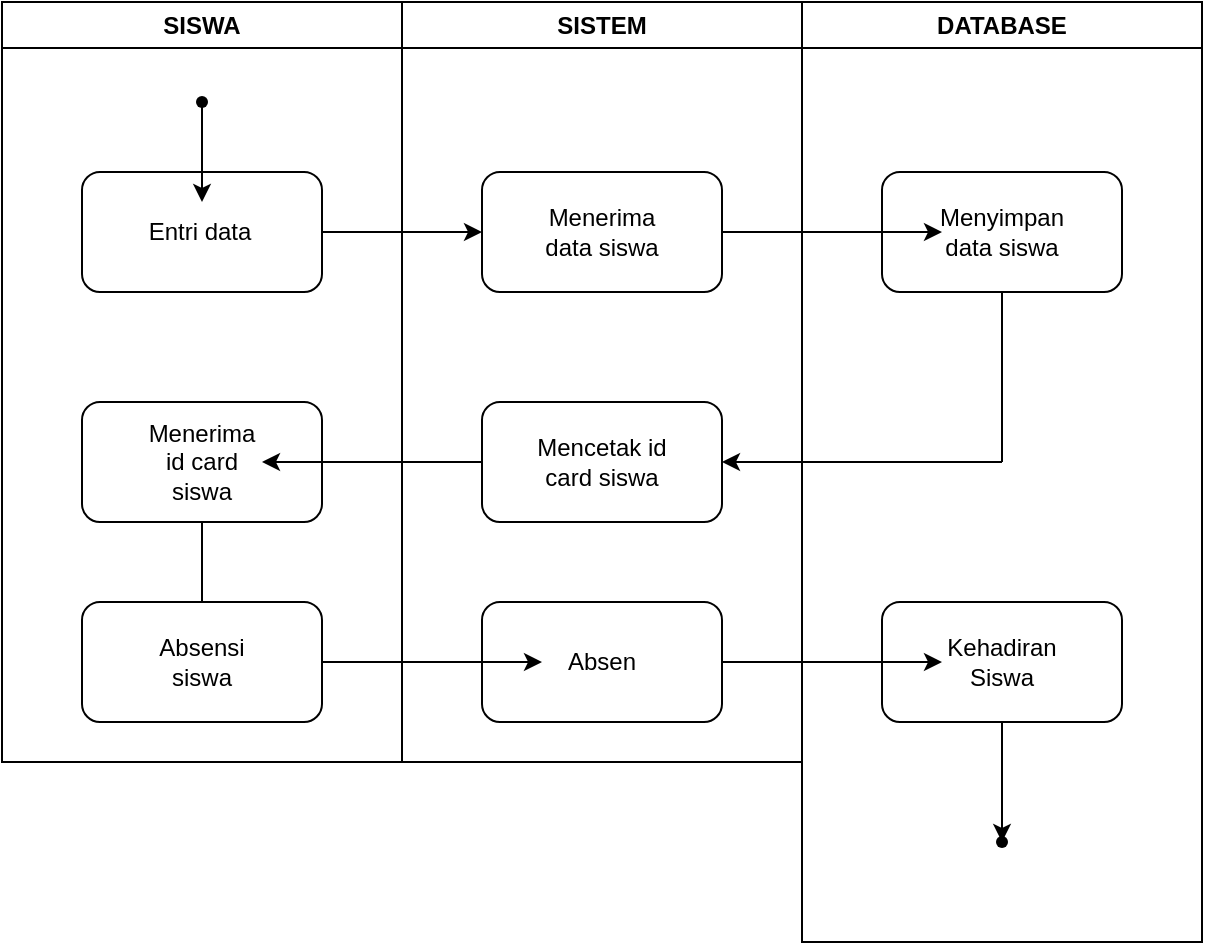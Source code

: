 <mxfile version="28.1.0">
  <diagram name="Halaman-1" id="24RyD05JRm9tAe9QrwIe">
    <mxGraphModel dx="786" dy="498" grid="1" gridSize="10" guides="1" tooltips="1" connect="1" arrows="1" fold="1" page="1" pageScale="1" pageWidth="827" pageHeight="1169" math="0" shadow="0">
      <root>
        <mxCell id="0" />
        <mxCell id="1" parent="0" />
        <mxCell id="B8Fi9vvX8Ktx67Z9AlMx-1" value="SISWA" style="swimlane;whiteSpace=wrap;html=1;" vertex="1" parent="1">
          <mxGeometry x="100" width="200" height="380" as="geometry" />
        </mxCell>
        <mxCell id="B8Fi9vvX8Ktx67Z9AlMx-4" value="" style="rounded=1;whiteSpace=wrap;html=1;" vertex="1" parent="B8Fi9vvX8Ktx67Z9AlMx-1">
          <mxGeometry x="40" y="85" width="120" height="60" as="geometry" />
        </mxCell>
        <mxCell id="B8Fi9vvX8Ktx67Z9AlMx-5" value="Entri data&lt;span style=&quot;white-space: pre;&quot;&gt;&#x9;&lt;/span&gt;" style="text;html=1;align=center;verticalAlign=middle;whiteSpace=wrap;rounded=0;" vertex="1" parent="B8Fi9vvX8Ktx67Z9AlMx-1">
          <mxGeometry x="70" y="100" width="60" height="30" as="geometry" />
        </mxCell>
        <mxCell id="B8Fi9vvX8Ktx67Z9AlMx-7" value="" style="edgeStyle=orthogonalEdgeStyle;rounded=0;orthogonalLoop=1;jettySize=auto;html=1;" edge="1" parent="B8Fi9vvX8Ktx67Z9AlMx-1" source="B8Fi9vvX8Ktx67Z9AlMx-6" target="B8Fi9vvX8Ktx67Z9AlMx-5">
          <mxGeometry relative="1" as="geometry" />
        </mxCell>
        <mxCell id="B8Fi9vvX8Ktx67Z9AlMx-6" value="" style="shape=waypoint;sketch=0;fillStyle=solid;size=6;pointerEvents=1;points=[];fillColor=none;resizable=0;rotatable=0;perimeter=centerPerimeter;snapToPoint=1;fontSize=50;" vertex="1" parent="B8Fi9vvX8Ktx67Z9AlMx-1">
          <mxGeometry x="90" y="40" width="20" height="20" as="geometry" />
        </mxCell>
        <mxCell id="B8Fi9vvX8Ktx67Z9AlMx-24" value="" style="edgeStyle=orthogonalEdgeStyle;rounded=0;orthogonalLoop=1;jettySize=auto;html=1;" edge="1" parent="B8Fi9vvX8Ktx67Z9AlMx-1" source="B8Fi9vvX8Ktx67Z9AlMx-19" target="B8Fi9vvX8Ktx67Z9AlMx-23">
          <mxGeometry relative="1" as="geometry" />
        </mxCell>
        <mxCell id="B8Fi9vvX8Ktx67Z9AlMx-19" value="" style="rounded=1;whiteSpace=wrap;html=1;" vertex="1" parent="B8Fi9vvX8Ktx67Z9AlMx-1">
          <mxGeometry x="40" y="200" width="120" height="60" as="geometry" />
        </mxCell>
        <mxCell id="B8Fi9vvX8Ktx67Z9AlMx-20" value="Menerima id card siswa" style="text;html=1;align=center;verticalAlign=middle;whiteSpace=wrap;rounded=0;" vertex="1" parent="B8Fi9vvX8Ktx67Z9AlMx-1">
          <mxGeometry x="70" y="215" width="60" height="30" as="geometry" />
        </mxCell>
        <mxCell id="B8Fi9vvX8Ktx67Z9AlMx-22" value="" style="rounded=1;whiteSpace=wrap;html=1;" vertex="1" parent="B8Fi9vvX8Ktx67Z9AlMx-1">
          <mxGeometry x="40" y="300" width="120" height="60" as="geometry" />
        </mxCell>
        <mxCell id="B8Fi9vvX8Ktx67Z9AlMx-23" value="Absensi siswa" style="text;html=1;align=center;verticalAlign=middle;whiteSpace=wrap;rounded=0;" vertex="1" parent="B8Fi9vvX8Ktx67Z9AlMx-1">
          <mxGeometry x="70" y="315" width="60" height="30" as="geometry" />
        </mxCell>
        <mxCell id="B8Fi9vvX8Ktx67Z9AlMx-2" value="SISTEM" style="swimlane;whiteSpace=wrap;html=1;" vertex="1" parent="1">
          <mxGeometry x="300" width="200" height="380" as="geometry" />
        </mxCell>
        <mxCell id="B8Fi9vvX8Ktx67Z9AlMx-8" value="" style="rounded=1;whiteSpace=wrap;html=1;" vertex="1" parent="B8Fi9vvX8Ktx67Z9AlMx-2">
          <mxGeometry x="40" y="85" width="120" height="60" as="geometry" />
        </mxCell>
        <mxCell id="B8Fi9vvX8Ktx67Z9AlMx-10" value="Menerima data siswa" style="text;html=1;align=center;verticalAlign=middle;whiteSpace=wrap;rounded=0;" vertex="1" parent="B8Fi9vvX8Ktx67Z9AlMx-2">
          <mxGeometry x="70" y="100" width="60" height="30" as="geometry" />
        </mxCell>
        <mxCell id="B8Fi9vvX8Ktx67Z9AlMx-14" value="" style="rounded=1;whiteSpace=wrap;html=1;" vertex="1" parent="B8Fi9vvX8Ktx67Z9AlMx-2">
          <mxGeometry x="40" y="200" width="120" height="60" as="geometry" />
        </mxCell>
        <mxCell id="B8Fi9vvX8Ktx67Z9AlMx-15" value="Mencetak id card siswa" style="text;html=1;align=center;verticalAlign=middle;whiteSpace=wrap;rounded=0;" vertex="1" parent="B8Fi9vvX8Ktx67Z9AlMx-2">
          <mxGeometry x="60" y="215" width="80" height="30" as="geometry" />
        </mxCell>
        <mxCell id="B8Fi9vvX8Ktx67Z9AlMx-25" value="" style="rounded=1;whiteSpace=wrap;html=1;" vertex="1" parent="B8Fi9vvX8Ktx67Z9AlMx-2">
          <mxGeometry x="40" y="300" width="120" height="60" as="geometry" />
        </mxCell>
        <mxCell id="B8Fi9vvX8Ktx67Z9AlMx-26" value="Absen" style="text;html=1;align=center;verticalAlign=middle;whiteSpace=wrap;rounded=0;" vertex="1" parent="B8Fi9vvX8Ktx67Z9AlMx-2">
          <mxGeometry x="70" y="315" width="60" height="30" as="geometry" />
        </mxCell>
        <mxCell id="B8Fi9vvX8Ktx67Z9AlMx-3" value="DATABASE" style="swimlane;whiteSpace=wrap;html=1;" vertex="1" parent="1">
          <mxGeometry x="500" width="200" height="470" as="geometry" />
        </mxCell>
        <mxCell id="B8Fi9vvX8Ktx67Z9AlMx-11" value="" style="rounded=1;whiteSpace=wrap;html=1;" vertex="1" parent="B8Fi9vvX8Ktx67Z9AlMx-3">
          <mxGeometry x="40" y="85" width="120" height="60" as="geometry" />
        </mxCell>
        <mxCell id="B8Fi9vvX8Ktx67Z9AlMx-12" value="Menyimpan data siswa" style="text;html=1;align=center;verticalAlign=middle;whiteSpace=wrap;rounded=0;" vertex="1" parent="B8Fi9vvX8Ktx67Z9AlMx-3">
          <mxGeometry x="70" y="100" width="60" height="30" as="geometry" />
        </mxCell>
        <mxCell id="B8Fi9vvX8Ktx67Z9AlMx-17" value="" style="endArrow=none;html=1;rounded=0;entryX=0.5;entryY=1;entryDx=0;entryDy=0;" edge="1" parent="B8Fi9vvX8Ktx67Z9AlMx-3" target="B8Fi9vvX8Ktx67Z9AlMx-11">
          <mxGeometry width="50" height="50" relative="1" as="geometry">
            <mxPoint x="100" y="230" as="sourcePoint" />
            <mxPoint x="70" y="190" as="targetPoint" />
          </mxGeometry>
        </mxCell>
        <mxCell id="B8Fi9vvX8Ktx67Z9AlMx-18" value="" style="endArrow=none;html=1;rounded=0;" edge="1" parent="B8Fi9vvX8Ktx67Z9AlMx-3">
          <mxGeometry width="50" height="50" relative="1" as="geometry">
            <mxPoint x="100" y="230" as="sourcePoint" />
            <mxPoint x="-30" y="230" as="targetPoint" />
          </mxGeometry>
        </mxCell>
        <mxCell id="B8Fi9vvX8Ktx67Z9AlMx-31" value="" style="edgeStyle=orthogonalEdgeStyle;rounded=0;orthogonalLoop=1;jettySize=auto;html=1;" edge="1" parent="B8Fi9vvX8Ktx67Z9AlMx-3" source="B8Fi9vvX8Ktx67Z9AlMx-27" target="B8Fi9vvX8Ktx67Z9AlMx-30">
          <mxGeometry relative="1" as="geometry" />
        </mxCell>
        <mxCell id="B8Fi9vvX8Ktx67Z9AlMx-27" value="" style="rounded=1;whiteSpace=wrap;html=1;" vertex="1" parent="B8Fi9vvX8Ktx67Z9AlMx-3">
          <mxGeometry x="40" y="300" width="120" height="60" as="geometry" />
        </mxCell>
        <mxCell id="B8Fi9vvX8Ktx67Z9AlMx-28" value="Kehadiran Siswa" style="text;html=1;align=center;verticalAlign=middle;whiteSpace=wrap;rounded=0;" vertex="1" parent="B8Fi9vvX8Ktx67Z9AlMx-3">
          <mxGeometry x="70" y="315" width="60" height="30" as="geometry" />
        </mxCell>
        <mxCell id="B8Fi9vvX8Ktx67Z9AlMx-30" value="" style="shape=waypoint;sketch=0;fillStyle=solid;size=6;pointerEvents=1;points=[];fillColor=none;resizable=0;rotatable=0;perimeter=centerPerimeter;snapToPoint=1;fontSize=50;" vertex="1" parent="B8Fi9vvX8Ktx67Z9AlMx-3">
          <mxGeometry x="90" y="410" width="20" height="20" as="geometry" />
        </mxCell>
        <mxCell id="B8Fi9vvX8Ktx67Z9AlMx-9" value="" style="edgeStyle=orthogonalEdgeStyle;rounded=0;orthogonalLoop=1;jettySize=auto;html=1;" edge="1" parent="1" source="B8Fi9vvX8Ktx67Z9AlMx-4" target="B8Fi9vvX8Ktx67Z9AlMx-8">
          <mxGeometry relative="1" as="geometry" />
        </mxCell>
        <mxCell id="B8Fi9vvX8Ktx67Z9AlMx-13" value="" style="edgeStyle=orthogonalEdgeStyle;rounded=0;orthogonalLoop=1;jettySize=auto;html=1;" edge="1" parent="1" source="B8Fi9vvX8Ktx67Z9AlMx-8" target="B8Fi9vvX8Ktx67Z9AlMx-12">
          <mxGeometry relative="1" as="geometry" />
        </mxCell>
        <mxCell id="B8Fi9vvX8Ktx67Z9AlMx-16" style="edgeStyle=orthogonalEdgeStyle;rounded=0;orthogonalLoop=1;jettySize=auto;html=1;entryX=1;entryY=0.5;entryDx=0;entryDy=0;" edge="1" parent="1" source="B8Fi9vvX8Ktx67Z9AlMx-11" target="B8Fi9vvX8Ktx67Z9AlMx-14">
          <mxGeometry relative="1" as="geometry" />
        </mxCell>
        <mxCell id="B8Fi9vvX8Ktx67Z9AlMx-21" value="" style="edgeStyle=orthogonalEdgeStyle;rounded=0;orthogonalLoop=1;jettySize=auto;html=1;" edge="1" parent="1" source="B8Fi9vvX8Ktx67Z9AlMx-14" target="B8Fi9vvX8Ktx67Z9AlMx-20">
          <mxGeometry relative="1" as="geometry" />
        </mxCell>
        <mxCell id="B8Fi9vvX8Ktx67Z9AlMx-32" value="" style="edgeStyle=orthogonalEdgeStyle;rounded=0;orthogonalLoop=1;jettySize=auto;html=1;" edge="1" parent="1" source="B8Fi9vvX8Ktx67Z9AlMx-22" target="B8Fi9vvX8Ktx67Z9AlMx-26">
          <mxGeometry relative="1" as="geometry" />
        </mxCell>
        <mxCell id="B8Fi9vvX8Ktx67Z9AlMx-33" value="" style="edgeStyle=orthogonalEdgeStyle;rounded=0;orthogonalLoop=1;jettySize=auto;html=1;" edge="1" parent="1" source="B8Fi9vvX8Ktx67Z9AlMx-25" target="B8Fi9vvX8Ktx67Z9AlMx-28">
          <mxGeometry relative="1" as="geometry" />
        </mxCell>
      </root>
    </mxGraphModel>
  </diagram>
</mxfile>
